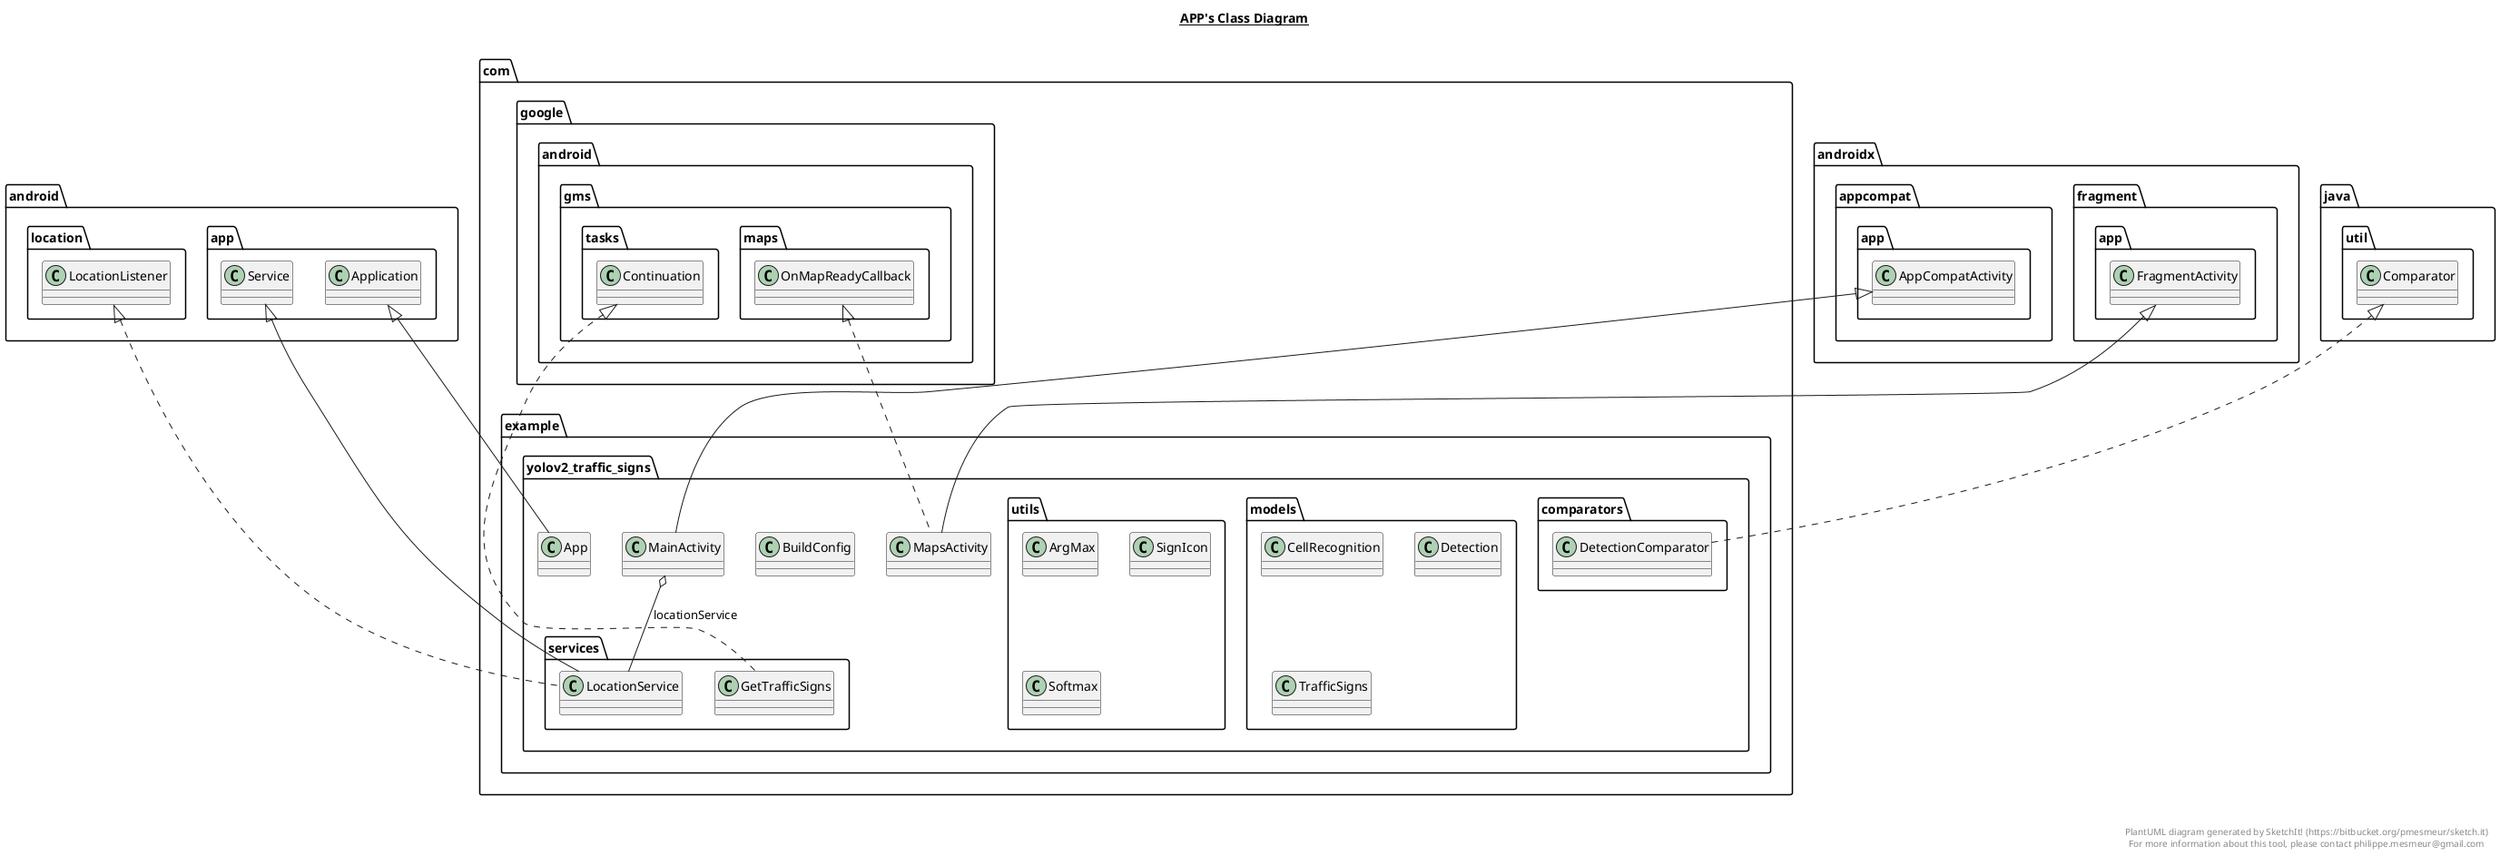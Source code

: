 @startuml

title __APP's Class Diagram__\n

  namespace com.example.yolov2_traffic_signs {
    class com.example.yolov2_traffic_signs.App {
    }
  }
  

  namespace com.example.yolov2_traffic_signs {
    class com.example.yolov2_traffic_signs.BuildConfig {
    }
  }
  

  namespace com.example.yolov2_traffic_signs {
    class com.example.yolov2_traffic_signs.MainActivity {
    }
  }
  

  namespace com.example.yolov2_traffic_signs {
    class com.example.yolov2_traffic_signs.MapsActivity {
    }
  }
  

  namespace com.example.yolov2_traffic_signs {
    namespace comparators {
      class com.example.yolov2_traffic_signs.comparators.DetectionComparator {
      }
    }
  }
  

  namespace com.example.yolov2_traffic_signs {
    namespace models {
      class com.example.yolov2_traffic_signs.models.CellRecognition {
      }
    }
  }
  

  namespace com.example.yolov2_traffic_signs {
    namespace models {
      class com.example.yolov2_traffic_signs.models.Detection {
      }
    }
  }
  

  namespace com.example.yolov2_traffic_signs {
    namespace models {
      class com.example.yolov2_traffic_signs.models.TrafficSigns {
      }
    }
  }
  

  namespace com.example.yolov2_traffic_signs {
    namespace services {
      class com.example.yolov2_traffic_signs.services.GetTrafficSigns {
      }
    }
  }
  

  namespace com.example.yolov2_traffic_signs {
    namespace services {
      class com.example.yolov2_traffic_signs.services.LocationService {
      }
    }
  }
  

  namespace com.example.yolov2_traffic_signs {
    namespace utils {
      class com.example.yolov2_traffic_signs.utils.ArgMax {
      }
    }
  }
  

  namespace com.example.yolov2_traffic_signs {
    namespace utils {
      class com.example.yolov2_traffic_signs.utils.SignIcon {
      }
    }
  }
  

  namespace com.example.yolov2_traffic_signs {
    namespace utils {
      class com.example.yolov2_traffic_signs.utils.Softmax {
      }
    }
  }
  

  com.example.yolov2_traffic_signs.App -up-|> android.app.Application
  com.example.yolov2_traffic_signs.MainActivity -up-|> androidx.appcompat.app.AppCompatActivity
  com.example.yolov2_traffic_signs.MainActivity o-- com.example.yolov2_traffic_signs.services.LocationService : locationService
  com.example.yolov2_traffic_signs.MapsActivity .up.|> com.google.android.gms.maps.OnMapReadyCallback
  com.example.yolov2_traffic_signs.MapsActivity -up-|> androidx.fragment.app.FragmentActivity
  com.example.yolov2_traffic_signs.comparators.DetectionComparator .up.|> java.util.Comparator
  com.example.yolov2_traffic_signs.services.GetTrafficSigns .up.|> com.google.android.gms.tasks.Continuation
  com.example.yolov2_traffic_signs.services.LocationService .up.|> android.location.LocationListener
  com.example.yolov2_traffic_signs.services.LocationService -up-|> android.app.Service


right footer


PlantUML diagram generated by SketchIt! (https://bitbucket.org/pmesmeur/sketch.it)
For more information about this tool, please contact philippe.mesmeur@gmail.com
endfooter

@enduml
